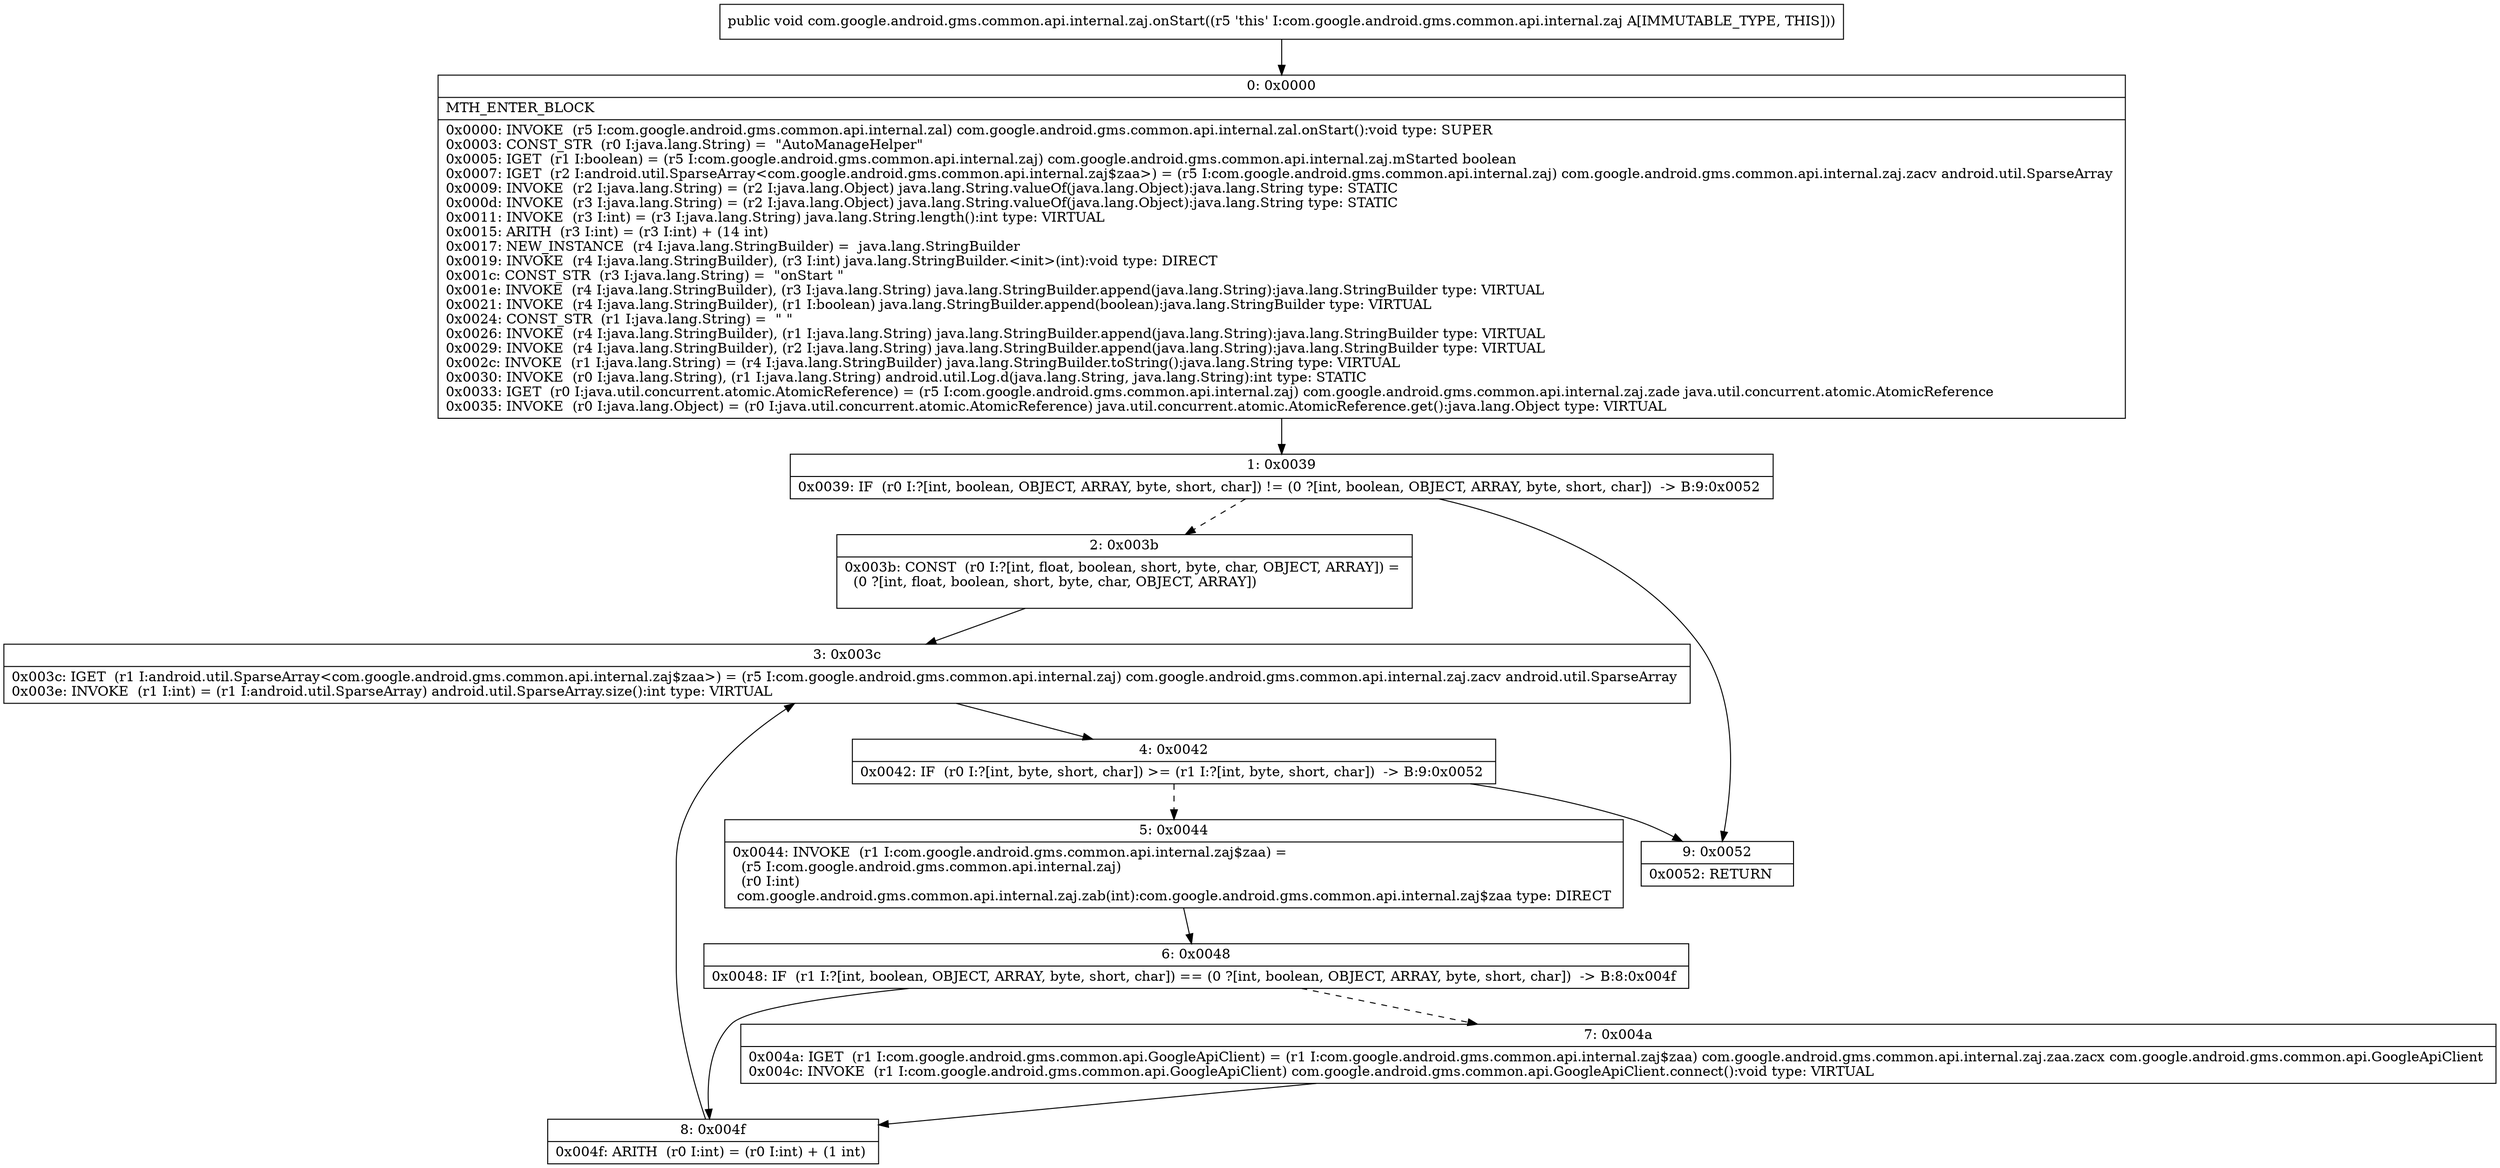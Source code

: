 digraph "CFG forcom.google.android.gms.common.api.internal.zaj.onStart()V" {
Node_0 [shape=record,label="{0\:\ 0x0000|MTH_ENTER_BLOCK\l|0x0000: INVOKE  (r5 I:com.google.android.gms.common.api.internal.zal) com.google.android.gms.common.api.internal.zal.onStart():void type: SUPER \l0x0003: CONST_STR  (r0 I:java.lang.String) =  \"AutoManageHelper\" \l0x0005: IGET  (r1 I:boolean) = (r5 I:com.google.android.gms.common.api.internal.zaj) com.google.android.gms.common.api.internal.zaj.mStarted boolean \l0x0007: IGET  (r2 I:android.util.SparseArray\<com.google.android.gms.common.api.internal.zaj$zaa\>) = (r5 I:com.google.android.gms.common.api.internal.zaj) com.google.android.gms.common.api.internal.zaj.zacv android.util.SparseArray \l0x0009: INVOKE  (r2 I:java.lang.String) = (r2 I:java.lang.Object) java.lang.String.valueOf(java.lang.Object):java.lang.String type: STATIC \l0x000d: INVOKE  (r3 I:java.lang.String) = (r2 I:java.lang.Object) java.lang.String.valueOf(java.lang.Object):java.lang.String type: STATIC \l0x0011: INVOKE  (r3 I:int) = (r3 I:java.lang.String) java.lang.String.length():int type: VIRTUAL \l0x0015: ARITH  (r3 I:int) = (r3 I:int) + (14 int) \l0x0017: NEW_INSTANCE  (r4 I:java.lang.StringBuilder) =  java.lang.StringBuilder \l0x0019: INVOKE  (r4 I:java.lang.StringBuilder), (r3 I:int) java.lang.StringBuilder.\<init\>(int):void type: DIRECT \l0x001c: CONST_STR  (r3 I:java.lang.String) =  \"onStart \" \l0x001e: INVOKE  (r4 I:java.lang.StringBuilder), (r3 I:java.lang.String) java.lang.StringBuilder.append(java.lang.String):java.lang.StringBuilder type: VIRTUAL \l0x0021: INVOKE  (r4 I:java.lang.StringBuilder), (r1 I:boolean) java.lang.StringBuilder.append(boolean):java.lang.StringBuilder type: VIRTUAL \l0x0024: CONST_STR  (r1 I:java.lang.String) =  \" \" \l0x0026: INVOKE  (r4 I:java.lang.StringBuilder), (r1 I:java.lang.String) java.lang.StringBuilder.append(java.lang.String):java.lang.StringBuilder type: VIRTUAL \l0x0029: INVOKE  (r4 I:java.lang.StringBuilder), (r2 I:java.lang.String) java.lang.StringBuilder.append(java.lang.String):java.lang.StringBuilder type: VIRTUAL \l0x002c: INVOKE  (r1 I:java.lang.String) = (r4 I:java.lang.StringBuilder) java.lang.StringBuilder.toString():java.lang.String type: VIRTUAL \l0x0030: INVOKE  (r0 I:java.lang.String), (r1 I:java.lang.String) android.util.Log.d(java.lang.String, java.lang.String):int type: STATIC \l0x0033: IGET  (r0 I:java.util.concurrent.atomic.AtomicReference) = (r5 I:com.google.android.gms.common.api.internal.zaj) com.google.android.gms.common.api.internal.zaj.zade java.util.concurrent.atomic.AtomicReference \l0x0035: INVOKE  (r0 I:java.lang.Object) = (r0 I:java.util.concurrent.atomic.AtomicReference) java.util.concurrent.atomic.AtomicReference.get():java.lang.Object type: VIRTUAL \l}"];
Node_1 [shape=record,label="{1\:\ 0x0039|0x0039: IF  (r0 I:?[int, boolean, OBJECT, ARRAY, byte, short, char]) != (0 ?[int, boolean, OBJECT, ARRAY, byte, short, char])  \-\> B:9:0x0052 \l}"];
Node_2 [shape=record,label="{2\:\ 0x003b|0x003b: CONST  (r0 I:?[int, float, boolean, short, byte, char, OBJECT, ARRAY]) = \l  (0 ?[int, float, boolean, short, byte, char, OBJECT, ARRAY])\l \l}"];
Node_3 [shape=record,label="{3\:\ 0x003c|0x003c: IGET  (r1 I:android.util.SparseArray\<com.google.android.gms.common.api.internal.zaj$zaa\>) = (r5 I:com.google.android.gms.common.api.internal.zaj) com.google.android.gms.common.api.internal.zaj.zacv android.util.SparseArray \l0x003e: INVOKE  (r1 I:int) = (r1 I:android.util.SparseArray) android.util.SparseArray.size():int type: VIRTUAL \l}"];
Node_4 [shape=record,label="{4\:\ 0x0042|0x0042: IF  (r0 I:?[int, byte, short, char]) \>= (r1 I:?[int, byte, short, char])  \-\> B:9:0x0052 \l}"];
Node_5 [shape=record,label="{5\:\ 0x0044|0x0044: INVOKE  (r1 I:com.google.android.gms.common.api.internal.zaj$zaa) = \l  (r5 I:com.google.android.gms.common.api.internal.zaj)\l  (r0 I:int)\l com.google.android.gms.common.api.internal.zaj.zab(int):com.google.android.gms.common.api.internal.zaj$zaa type: DIRECT \l}"];
Node_6 [shape=record,label="{6\:\ 0x0048|0x0048: IF  (r1 I:?[int, boolean, OBJECT, ARRAY, byte, short, char]) == (0 ?[int, boolean, OBJECT, ARRAY, byte, short, char])  \-\> B:8:0x004f \l}"];
Node_7 [shape=record,label="{7\:\ 0x004a|0x004a: IGET  (r1 I:com.google.android.gms.common.api.GoogleApiClient) = (r1 I:com.google.android.gms.common.api.internal.zaj$zaa) com.google.android.gms.common.api.internal.zaj.zaa.zacx com.google.android.gms.common.api.GoogleApiClient \l0x004c: INVOKE  (r1 I:com.google.android.gms.common.api.GoogleApiClient) com.google.android.gms.common.api.GoogleApiClient.connect():void type: VIRTUAL \l}"];
Node_8 [shape=record,label="{8\:\ 0x004f|0x004f: ARITH  (r0 I:int) = (r0 I:int) + (1 int) \l}"];
Node_9 [shape=record,label="{9\:\ 0x0052|0x0052: RETURN   \l}"];
MethodNode[shape=record,label="{public void com.google.android.gms.common.api.internal.zaj.onStart((r5 'this' I:com.google.android.gms.common.api.internal.zaj A[IMMUTABLE_TYPE, THIS])) }"];
MethodNode -> Node_0;
Node_0 -> Node_1;
Node_1 -> Node_2[style=dashed];
Node_1 -> Node_9;
Node_2 -> Node_3;
Node_3 -> Node_4;
Node_4 -> Node_5[style=dashed];
Node_4 -> Node_9;
Node_5 -> Node_6;
Node_6 -> Node_7[style=dashed];
Node_6 -> Node_8;
Node_7 -> Node_8;
Node_8 -> Node_3;
}

